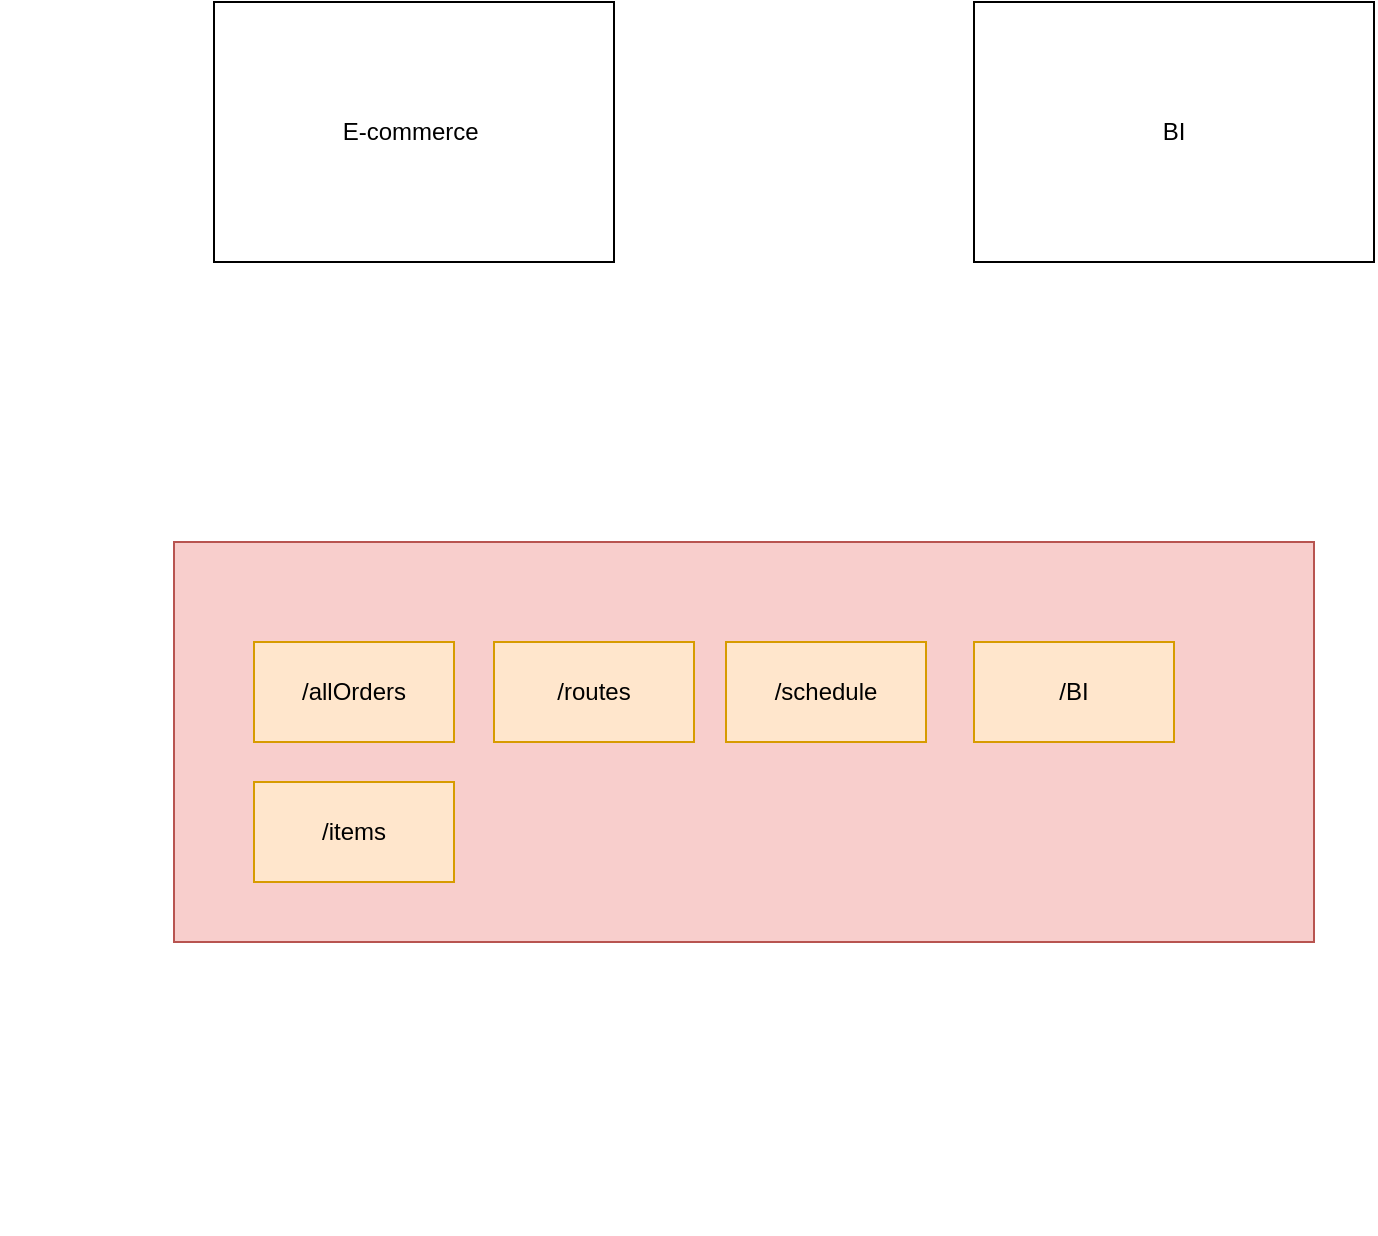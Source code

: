 <mxfile version="17.1.3" type="github">
  <diagram id="1dXitBa1tYRR6ALUjFQJ" name="Page-1">
    <mxGraphModel dx="1888" dy="579" grid="1" gridSize="10" guides="1" tooltips="1" connect="1" arrows="1" fold="1" page="1" pageScale="1" pageWidth="850" pageHeight="1100" math="0" shadow="0">
      <root>
        <mxCell id="0" />
        <mxCell id="1" parent="0" />
        <mxCell id="qF_yDrrP_VQrt9cK3OHo-15" value="" style="shape=image;verticalLabelPosition=bottom;labelBackgroundColor=default;verticalAlign=top;aspect=fixed;imageAspect=0;image=https://www.chartjs.org/img/chartjs-logo.svg;" vertex="1" parent="1">
          <mxGeometry x="-452" y="104" width="92" height="92" as="geometry" />
        </mxCell>
        <mxCell id="qF_yDrrP_VQrt9cK3OHo-13" value="" style="shape=image;verticalLabelPosition=bottom;labelBackgroundColor=default;verticalAlign=top;aspect=fixed;imageAspect=0;image=https://zzz.dog/img/zdog-thumbnail.png;" vertex="1" parent="1">
          <mxGeometry x="-846.66" y="110" width="106.66" height="80" as="geometry" />
        </mxCell>
        <mxCell id="qF_yDrrP_VQrt9cK3OHo-7" value="" style="rounded=0;whiteSpace=wrap;html=1;fillColor=#f8cecc;strokeColor=#b85450;" vertex="1" parent="1">
          <mxGeometry x="-760" y="310" width="570" height="200" as="geometry" />
        </mxCell>
        <mxCell id="qF_yDrrP_VQrt9cK3OHo-6" value="E-commerce&amp;nbsp;" style="rounded=0;whiteSpace=wrap;html=1;" vertex="1" parent="1">
          <mxGeometry x="-740" y="40" width="200" height="130" as="geometry" />
        </mxCell>
        <UserObject label="" link="https://th.bing.com/th/id/OIP.QvJHAjIrrxROZa2Gb8kqxgHaHa?pid=ImgDet&amp;rs=1" id="qF_yDrrP_VQrt9cK3OHo-1">
          <mxCell style="shape=image;verticalLabelPosition=bottom;labelBackgroundColor=default;verticalAlign=top;aspect=fixed;imageAspect=0;image=https://upload.wikimedia.org/wikipedia/commons/thumb/1/1b/Svelte_Logo.svg/1200px-Svelte_Logo.svg.png;" vertex="1" parent="1">
            <mxGeometry x="-780" y="90" width="83.07" height="100" as="geometry" />
          </mxCell>
        </UserObject>
        <mxCell id="qF_yDrrP_VQrt9cK3OHo-4" value="" style="shape=image;verticalLabelPosition=bottom;labelBackgroundColor=default;verticalAlign=top;aspect=fixed;imageAspect=0;image=https://cdn4.iconfinder.com/data/icons/google-i-o-2016/512/google_firebase-2-512.png;" vertex="1" parent="1">
          <mxGeometry x="-830" y="230" width="162" height="162" as="geometry" />
        </mxCell>
        <mxCell id="qF_yDrrP_VQrt9cK3OHo-8" value="/allOrders" style="rounded=0;whiteSpace=wrap;html=1;fillColor=#ffe6cc;strokeColor=#d79b00;" vertex="1" parent="1">
          <mxGeometry x="-720" y="360" width="100" height="50" as="geometry" />
        </mxCell>
        <mxCell id="qF_yDrrP_VQrt9cK3OHo-9" value="/routes" style="rounded=0;whiteSpace=wrap;html=1;fillColor=#ffe6cc;strokeColor=#d79b00;" vertex="1" parent="1">
          <mxGeometry x="-600" y="360" width="100" height="50" as="geometry" />
        </mxCell>
        <mxCell id="qF_yDrrP_VQrt9cK3OHo-10" value="/schedule" style="rounded=0;whiteSpace=wrap;html=1;fillColor=#ffe6cc;strokeColor=#d79b00;" vertex="1" parent="1">
          <mxGeometry x="-484" y="360" width="100" height="50" as="geometry" />
        </mxCell>
        <mxCell id="qF_yDrrP_VQrt9cK3OHo-11" value="/BI" style="rounded=0;whiteSpace=wrap;html=1;fillColor=#ffe6cc;strokeColor=#d79b00;" vertex="1" parent="1">
          <mxGeometry x="-360" y="360" width="100" height="50" as="geometry" />
        </mxCell>
        <mxCell id="qF_yDrrP_VQrt9cK3OHo-12" value="BI" style="rounded=0;whiteSpace=wrap;html=1;" vertex="1" parent="1">
          <mxGeometry x="-360" y="40" width="200" height="130" as="geometry" />
        </mxCell>
        <UserObject label="" link="https://th.bing.com/th/id/OIP.QvJHAjIrrxROZa2Gb8kqxgHaHa?pid=ImgDet&amp;rs=1" id="qF_yDrrP_VQrt9cK3OHo-14">
          <mxCell style="shape=image;verticalLabelPosition=bottom;labelBackgroundColor=default;verticalAlign=top;aspect=fixed;imageAspect=0;image=https://upload.wikimedia.org/wikipedia/commons/thumb/1/1b/Svelte_Logo.svg/1200px-Svelte_Logo.svg.png;" vertex="1" parent="1">
            <mxGeometry x="-400" y="100" width="83.07" height="100" as="geometry" />
          </mxCell>
        </UserObject>
        <mxCell id="qF_yDrrP_VQrt9cK3OHo-16" value="/items" style="rounded=0;whiteSpace=wrap;html=1;fillColor=#ffe6cc;strokeColor=#d79b00;" vertex="1" parent="1">
          <mxGeometry x="-720" y="430" width="100" height="50" as="geometry" />
        </mxCell>
        <mxCell id="qF_yDrrP_VQrt9cK3OHo-17" value="" style="shape=image;verticalLabelPosition=bottom;labelBackgroundColor=default;verticalAlign=top;aspect=fixed;imageAspect=0;image=https://cdn.iconscout.com/icon/free/png-256/python-3521655-2945099.png;" vertex="1" parent="1">
          <mxGeometry x="-718" y="560" width="96" height="96" as="geometry" />
        </mxCell>
      </root>
    </mxGraphModel>
  </diagram>
</mxfile>
